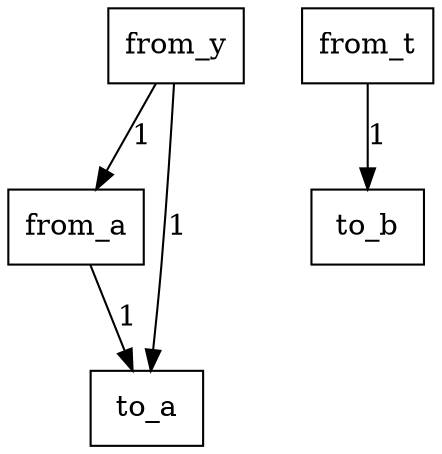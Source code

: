 digraph {
    graph [rankdir=TB
          ,bgcolor=transparent];
    node [shape=box
         ,fillcolor=white
         ,style=filled];
    0 [label=<from_a>];
    1 [label=<from_t>];
    2 [label=<from_y>];
    3 [label=<to_a>];
    4 [label=<to_b>];
    0 -> 3 [label=1];
    1 -> 4 [label=1];
    2 -> 0 [label=1];
    2 -> 3 [label=1];
}